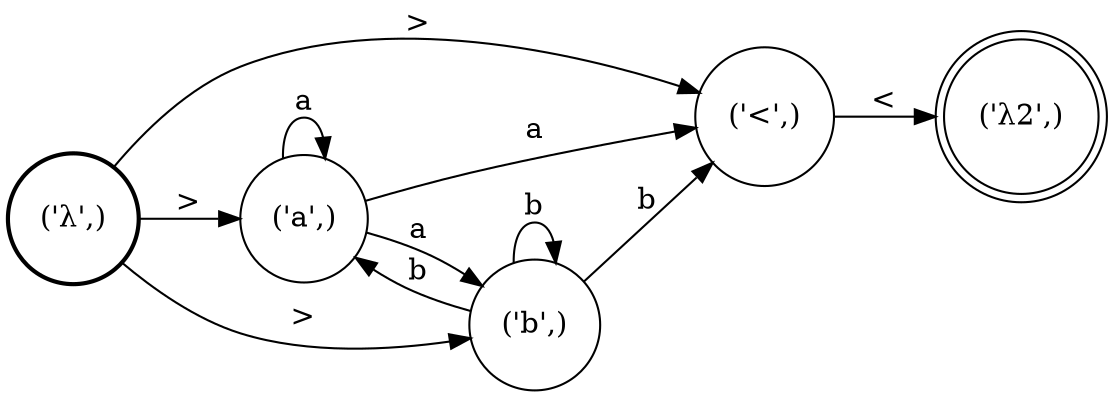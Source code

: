 digraph G {
rankdir=LR;
node [shape=circle]
0 [label="('<',)"]
1 [label="('a',)"]
2 [style=bold label="('λ',)"]
3 [label="('b',)"]
4 [shape=doublecircle label="('λ2',)"]
3 -> 1 [label="b"]
3 -> 3 [label="b"]
3 -> 0 [label="b"]
2 -> 0 [label=">"]
2 -> 3 [label=">"]
1 -> 1 [label="a"]
0 -> 4 [label="<"]
2 -> 1 [label=">"]
1 -> 3 [label="a"]
1 -> 0 [label="a"]
}
